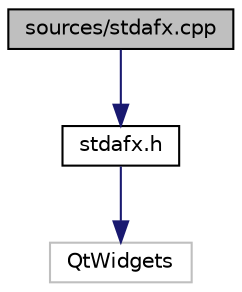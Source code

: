 digraph "sources/stdafx.cpp"
{
  edge [fontname="Helvetica",fontsize="10",labelfontname="Helvetica",labelfontsize="10"];
  node [fontname="Helvetica",fontsize="10",shape=record];
  Node0 [label="sources/stdafx.cpp",height=0.2,width=0.4,color="black", fillcolor="grey75", style="filled", fontcolor="black"];
  Node0 -> Node1 [color="midnightblue",fontsize="10",style="solid"];
  Node1 [label="stdafx.h",height=0.2,width=0.4,color="black", fillcolor="white", style="filled",URL="$stdafx_8h.html"];
  Node1 -> Node2 [color="midnightblue",fontsize="10",style="solid"];
  Node2 [label="QtWidgets",height=0.2,width=0.4,color="grey75", fillcolor="white", style="filled"];
}
